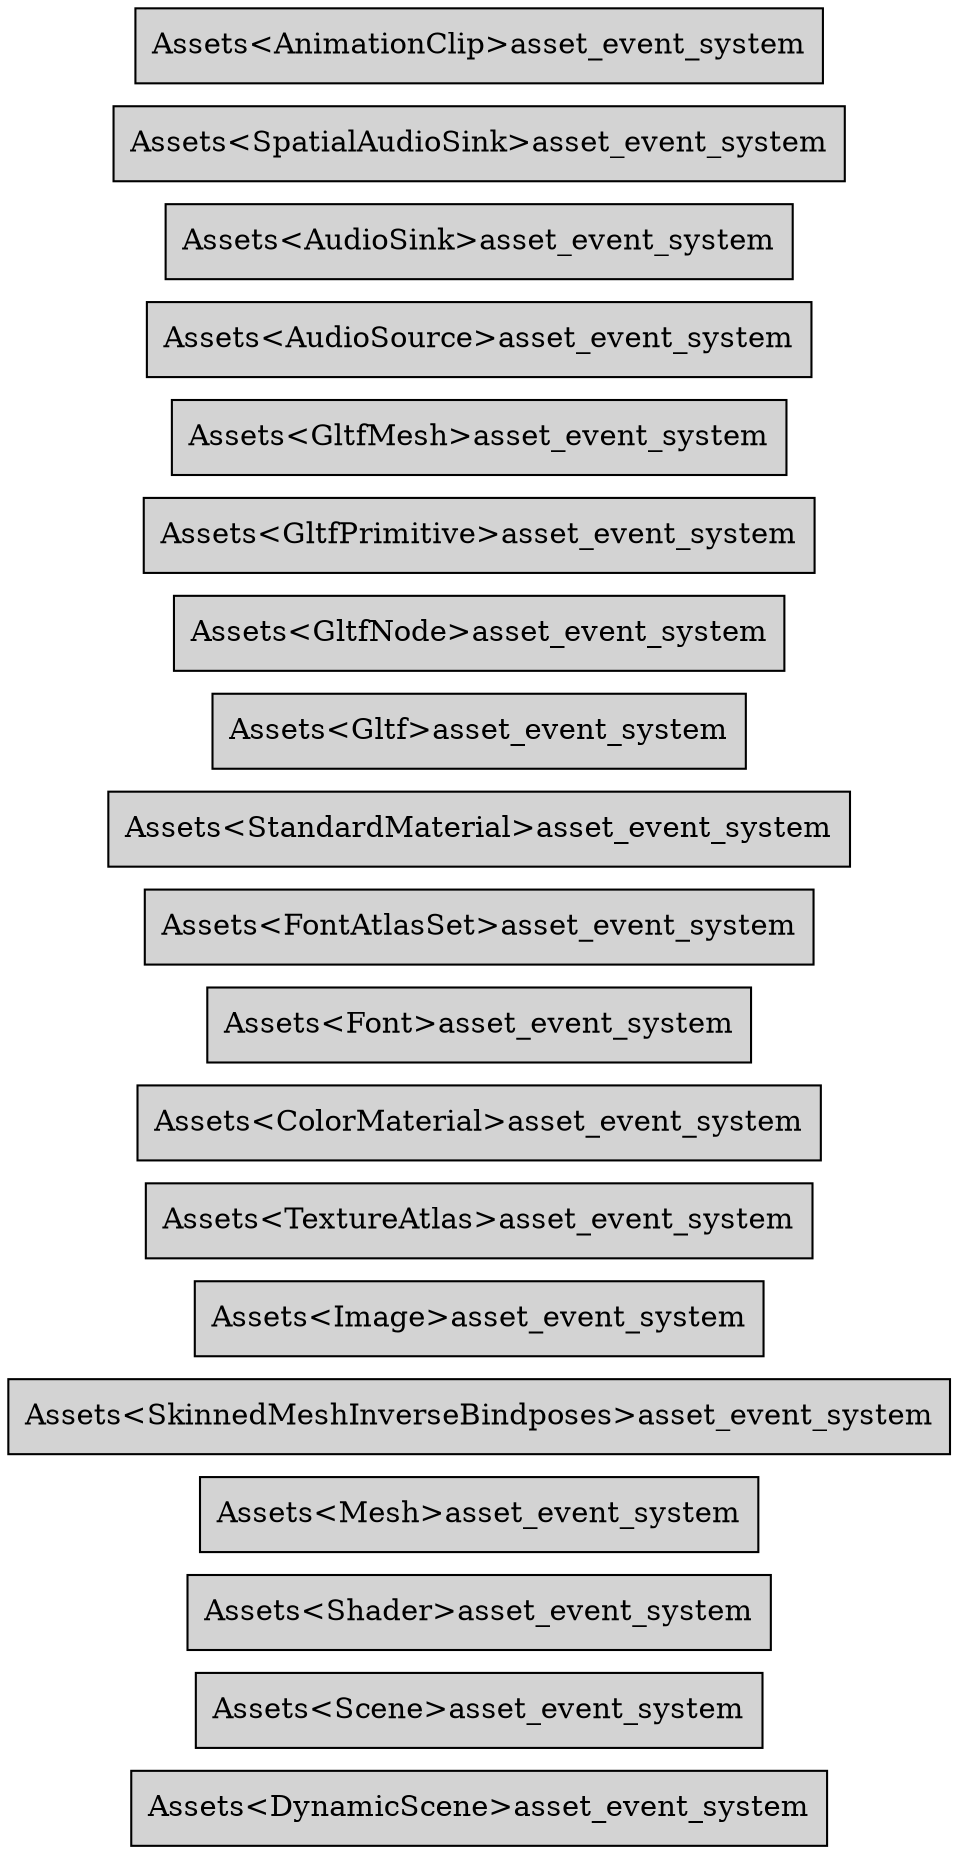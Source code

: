 digraph "" {
	"compound"="true";
	"splines"="spline";
	"rankdir"="LR";
	"bgcolor"="white";
	"fontname"="Helvetica";
	"nodesep"="0.15";
	edge ["penwidth"="2"];
	node ["shape"="box", "style"="filled"];
	"node_System(0)" ["label"="Assets<DynamicScene>asset_event_system", "tooltip"="bevy_asset::assets::Assets<bevy_scene::dynamic_scene::DynamicScene>::asset_event_system"]
	"node_System(1)" ["label"="Assets<Scene>asset_event_system", "tooltip"="bevy_asset::assets::Assets<bevy_scene::scene::Scene>::asset_event_system"]
	"node_System(2)" ["label"="Assets<Shader>asset_event_system", "tooltip"="bevy_asset::assets::Assets<bevy_render::render_resource::shader::Shader>::asset_event_system"]
	"node_System(3)" ["label"="Assets<Mesh>asset_event_system", "tooltip"="bevy_asset::assets::Assets<bevy_render::mesh::mesh::Mesh>::asset_event_system"]
	"node_System(4)" ["label"="Assets<SkinnedMeshInverseBindposes>asset_event_system", "tooltip"="bevy_asset::assets::Assets<bevy_render::mesh::mesh::skinning::SkinnedMeshInverseBindposes>::asset_event_system"]
	"node_System(5)" ["label"="Assets<Image>asset_event_system", "tooltip"="bevy_asset::assets::Assets<bevy_render::texture::image::Image>::asset_event_system"]
	"node_System(6)" ["label"="Assets<TextureAtlas>asset_event_system", "tooltip"="bevy_asset::assets::Assets<bevy_sprite::texture_atlas::TextureAtlas>::asset_event_system"]
	"node_System(7)" ["label"="Assets<ColorMaterial>asset_event_system", "tooltip"="bevy_asset::assets::Assets<bevy_sprite::mesh2d::color_material::ColorMaterial>::asset_event_system"]
	"node_System(8)" ["label"="Assets<Font>asset_event_system", "tooltip"="bevy_asset::assets::Assets<bevy_text::font::Font>::asset_event_system"]
	"node_System(9)" ["label"="Assets<FontAtlasSet>asset_event_system", "tooltip"="bevy_asset::assets::Assets<bevy_text::font_atlas_set::FontAtlasSet>::asset_event_system"]
	"node_System(10)" ["label"="Assets<StandardMaterial>asset_event_system", "tooltip"="bevy_asset::assets::Assets<bevy_pbr::pbr_material::StandardMaterial>::asset_event_system"]
	"node_System(11)" ["label"="Assets<Gltf>asset_event_system", "tooltip"="bevy_asset::assets::Assets<bevy_gltf::Gltf>::asset_event_system"]
	"node_System(12)" ["label"="Assets<GltfNode>asset_event_system", "tooltip"="bevy_asset::assets::Assets<bevy_gltf::GltfNode>::asset_event_system"]
	"node_System(13)" ["label"="Assets<GltfPrimitive>asset_event_system", "tooltip"="bevy_asset::assets::Assets<bevy_gltf::GltfPrimitive>::asset_event_system"]
	"node_System(14)" ["label"="Assets<GltfMesh>asset_event_system", "tooltip"="bevy_asset::assets::Assets<bevy_gltf::GltfMesh>::asset_event_system"]
	"node_System(15)" ["label"="Assets<AudioSource>asset_event_system", "tooltip"="bevy_asset::assets::Assets<bevy_audio::audio_source::AudioSource>::asset_event_system"]
	"node_System(16)" ["label"="Assets<AudioSink>asset_event_system", "tooltip"="bevy_asset::assets::Assets<bevy_audio::sinks::AudioSink>::asset_event_system"]
	"node_System(17)" ["label"="Assets<SpatialAudioSink>asset_event_system", "tooltip"="bevy_asset::assets::Assets<bevy_audio::sinks::SpatialAudioSink>::asset_event_system"]
	"node_System(18)" ["label"="Assets<AnimationClip>asset_event_system", "tooltip"="bevy_asset::assets::Assets<bevy_animation::AnimationClip>::asset_event_system"]
}
